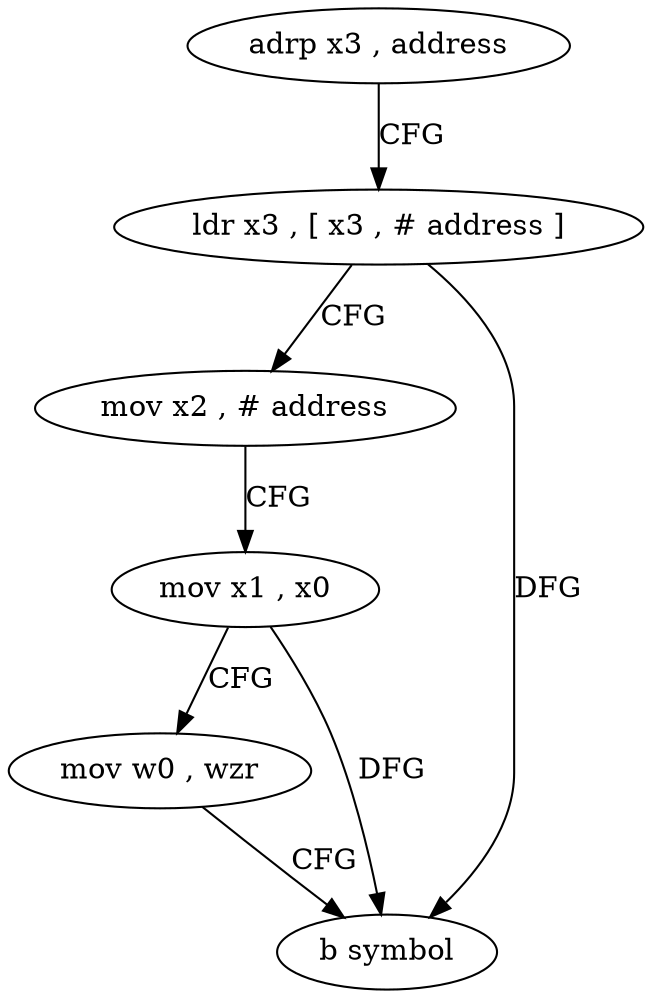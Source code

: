 digraph "func" {
"4227888" [label = "adrp x3 , address" ]
"4227892" [label = "ldr x3 , [ x3 , # address ]" ]
"4227896" [label = "mov x2 , # address" ]
"4227900" [label = "mov x1 , x0" ]
"4227904" [label = "mov w0 , wzr" ]
"4227908" [label = "b symbol" ]
"4227888" -> "4227892" [ label = "CFG" ]
"4227892" -> "4227896" [ label = "CFG" ]
"4227892" -> "4227908" [ label = "DFG" ]
"4227896" -> "4227900" [ label = "CFG" ]
"4227900" -> "4227904" [ label = "CFG" ]
"4227900" -> "4227908" [ label = "DFG" ]
"4227904" -> "4227908" [ label = "CFG" ]
}

